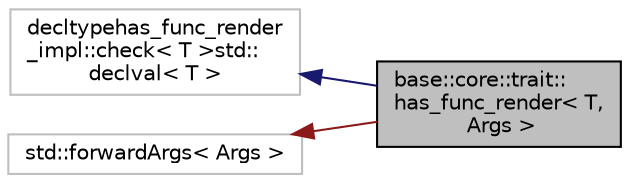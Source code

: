 digraph "base::core::trait::has_func_render&lt; T, Args &gt;"
{
 // LATEX_PDF_SIZE
  edge [fontname="Helvetica",fontsize="10",labelfontname="Helvetica",labelfontsize="10"];
  node [fontname="Helvetica",fontsize="10",shape=record];
  rankdir="LR";
  Node1 [label="base::core::trait::\lhas_func_render\< T,\l Args \>",height=0.2,width=0.4,color="black", fillcolor="grey75", style="filled", fontcolor="black",tooltip="メンバ関数を持っているか"];
  Node2 -> Node1 [dir="back",color="midnightblue",fontsize="10",style="solid"];
  Node2 [label="decltypehas_func_render\l_impl::check\< T \>std::\ldeclval\< T \>",height=0.2,width=0.4,color="grey75", fillcolor="white", style="filled",tooltip=" "];
  Node3 -> Node1 [dir="back",color="firebrick4",fontsize="10",style="solid"];
  Node3 [label="std::forwardArgs\< Args \>",height=0.2,width=0.4,color="grey75", fillcolor="white", style="filled",tooltip=" "];
}
